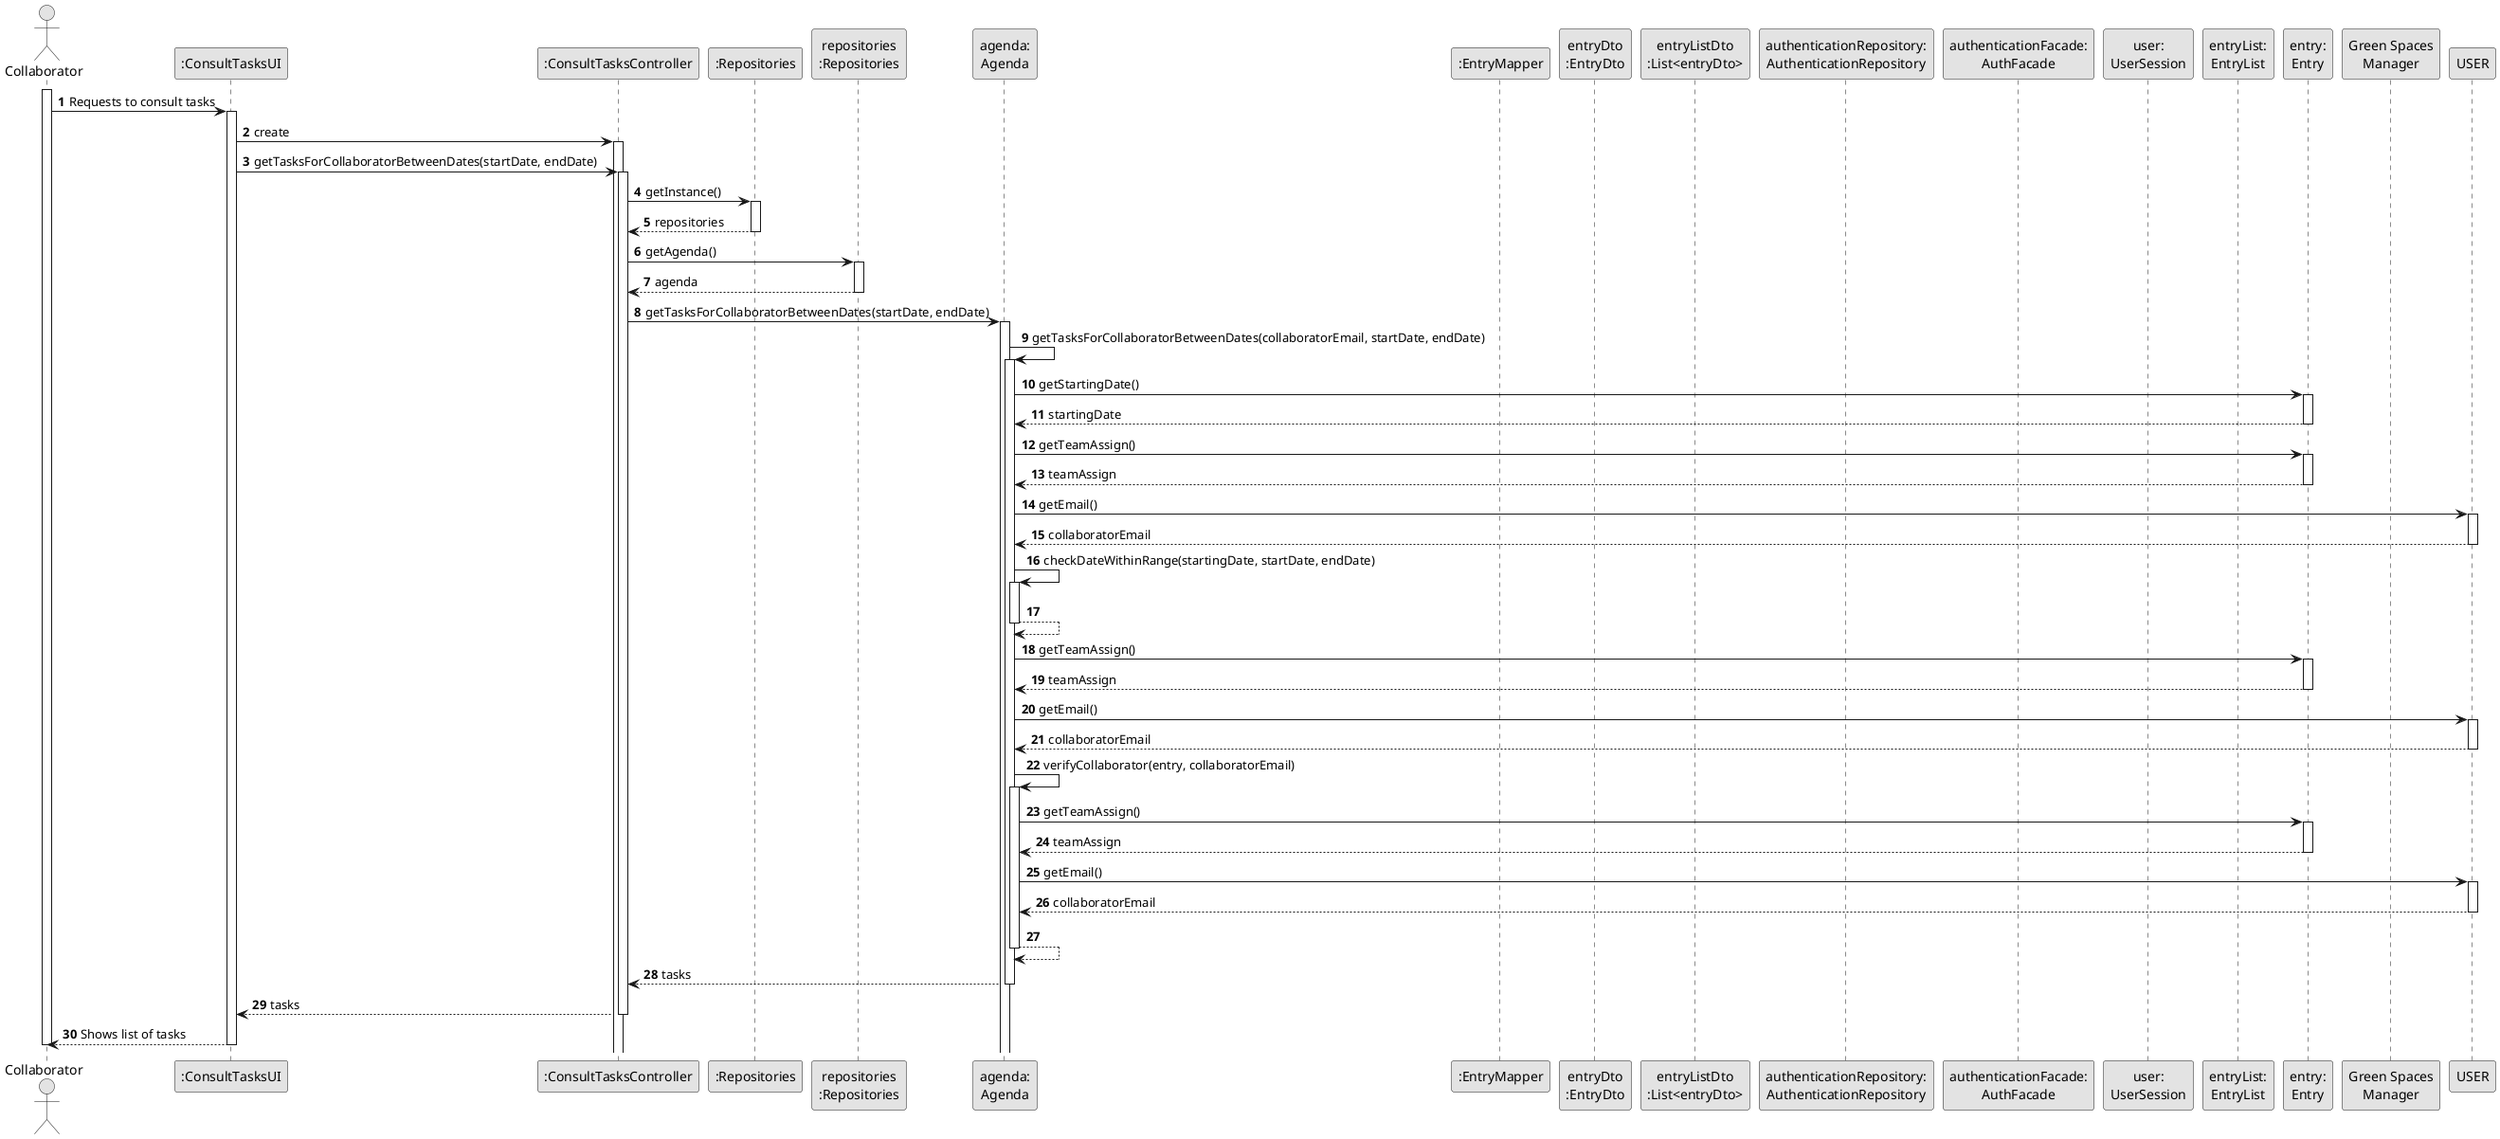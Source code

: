 @startuml
skinparam monochrome true
skinparam packageStyle rectangle
skinparam shadowing false

autonumber

'hide footbox
actor "Collaborator" as COLLABORATOR
participant ":ConsultTasksUI" as UI
participant ":ConsultTasksController" as CTRL
participant ":Repositories" as REP
participant "repositories\n:Repositories" as REPS
participant "agenda:\nAgenda" as AGENDA
participant ":EntryMapper" as entryMAPPER
participant "entryDto\n:EntryDto" as entryDTO
participant "entryListDto\n:List<entryDto>" as entryListDTO
participant "authenticationRepository:\nAuthenticationRepository" as authentication
participant "authenticationFacade:\nAuthFacade" as authFacade
participant "user:\nUserSession" as user
participant "entryList:\nEntryList" as entryList
participant "entry:\nEntry" as ENTRY
participant "Green Spaces\nManager" as GSM

activate COLLABORATOR

COLLABORATOR -> UI : Requests to consult tasks
activate UI

    UI -> CTRL : create
    activate CTRL

    UI -> CTRL : getTasksForCollaboratorBetweenDates(startDate, endDate)
    activate CTRL

        CTRL -> REP : getInstance()
        activate REP

        REP --> CTRL: repositories
        deactivate REP

        CTRL -> REPS : getAgenda()
        activate REPS

        REPS --> CTRL: agenda
        deactivate REPS

        CTRL -> AGENDA : getTasksForCollaboratorBetweenDates(startDate, endDate)
        activate AGENDA

            AGENDA -> AGENDA : getTasksForCollaboratorBetweenDates(collaboratorEmail, startDate, endDate)
            activate AGENDA

                AGENDA -> ENTRY : getStartingDate()
                activate ENTRY

                ENTRY --> AGENDA : startingDate
                deactivate ENTRY

                AGENDA -> ENTRY : getTeamAssign()
                activate ENTRY

                ENTRY --> AGENDA : teamAssign
                deactivate ENTRY

                AGENDA -> USER : getEmail()
                activate USER

                USER --> AGENDA : collaboratorEmail
                deactivate USER

                AGENDA -> AGENDA : checkDateWithinRange(startingDate, startDate, endDate)
                activate AGENDA

                AGENDA --> AGENDA
                deactivate AGENDA

                AGENDA -> ENTRY : getTeamAssign()
                activate ENTRY

                ENTRY --> AGENDA : teamAssign
                deactivate ENTRY

                AGENDA -> USER : getEmail()
                activate USER

                USER --> AGENDA : collaboratorEmail
                deactivate USER

                AGENDA -> AGENDA : verifyCollaborator(entry, collaboratorEmail)
                activate AGENDA

                    AGENDA -> ENTRY : getTeamAssign()
                    activate ENTRY

                    ENTRY --> AGENDA : teamAssign
                    deactivate ENTRY

                    AGENDA -> USER : getEmail()
                    activate USER

                    USER --> AGENDA : collaboratorEmail
                    deactivate USER

                AGENDA --> AGENDA
                deactivate AGENDA

            AGENDA --> CTRL : tasks
            deactivate AGENDA

        CTRL --> UI : tasks
        deactivate CTRL

    UI --> COLLABORATOR : Shows list of tasks
    deactivate UI

deactivate COLLABORATOR
@enduml
